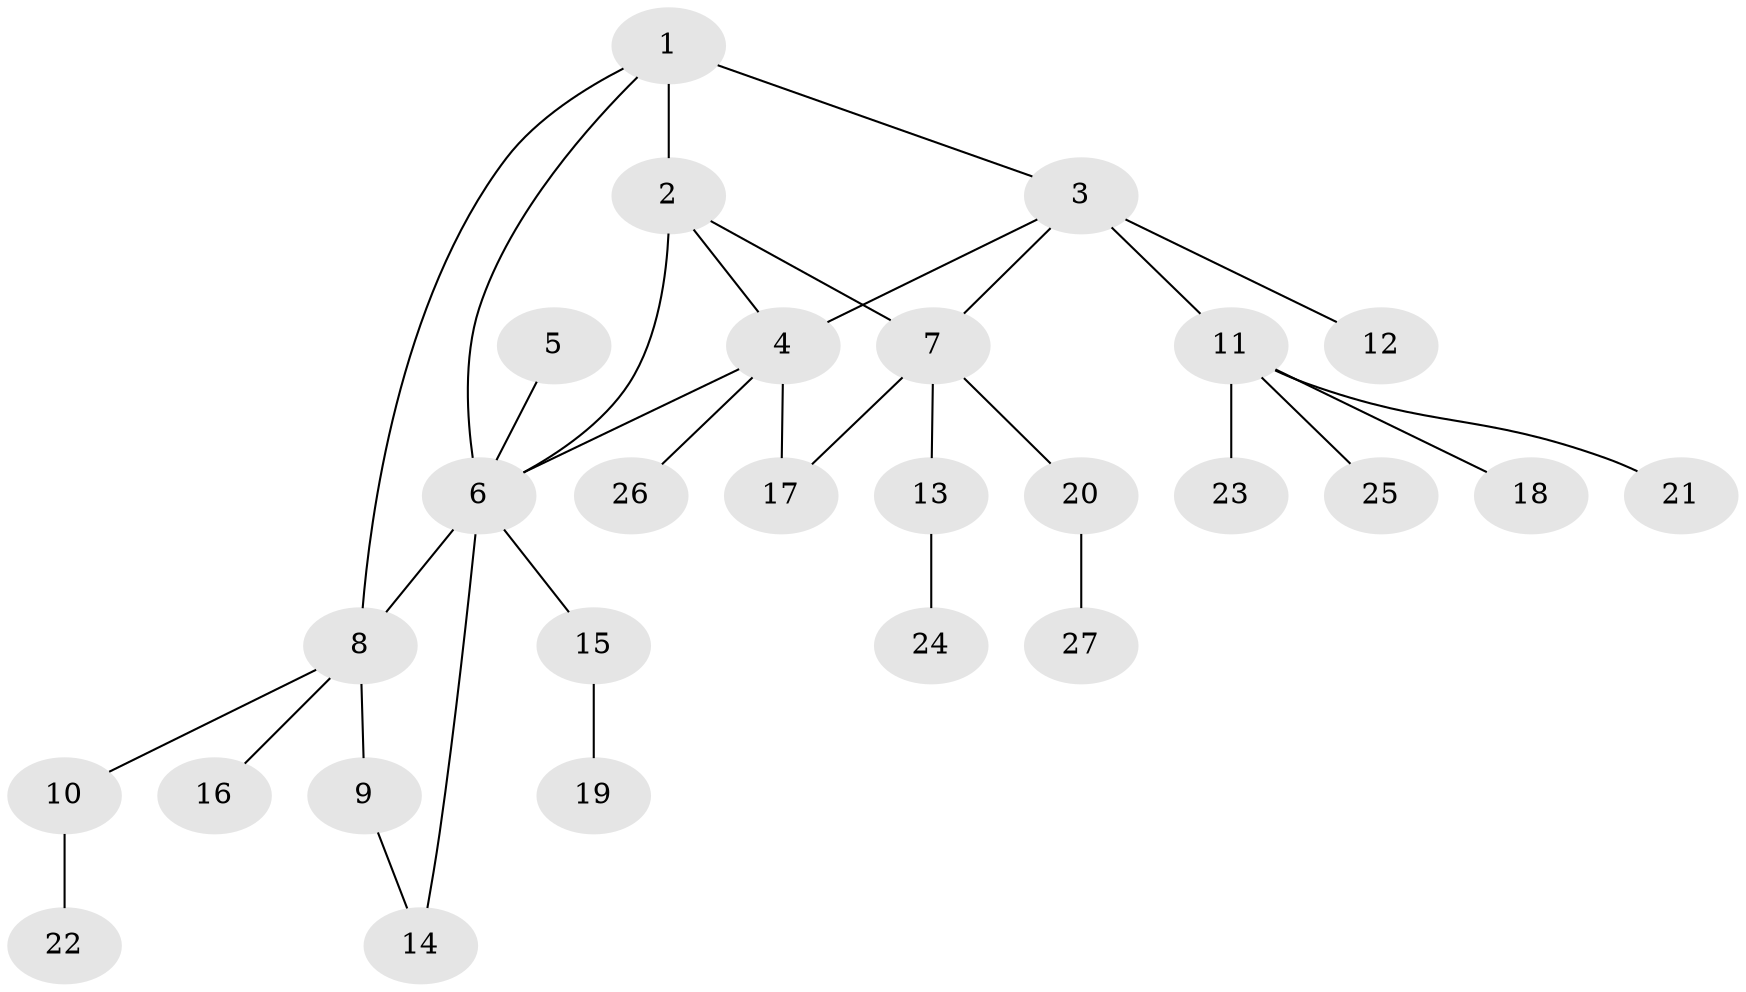 // original degree distribution, {2: 0.21568627450980393, 7: 0.0392156862745098, 6: 0.0784313725490196, 9: 0.0196078431372549, 5: 0.0392156862745098, 3: 0.11764705882352941, 1: 0.49019607843137253}
// Generated by graph-tools (version 1.1) at 2025/37/03/09/25 02:37:29]
// undirected, 27 vertices, 33 edges
graph export_dot {
graph [start="1"]
  node [color=gray90,style=filled];
  1;
  2;
  3;
  4;
  5;
  6;
  7;
  8;
  9;
  10;
  11;
  12;
  13;
  14;
  15;
  16;
  17;
  18;
  19;
  20;
  21;
  22;
  23;
  24;
  25;
  26;
  27;
  1 -- 2 [weight=5.0];
  1 -- 3 [weight=1.0];
  1 -- 6 [weight=3.0];
  1 -- 8 [weight=1.0];
  2 -- 4 [weight=1.0];
  2 -- 6 [weight=1.0];
  2 -- 7 [weight=2.0];
  3 -- 4 [weight=1.0];
  3 -- 7 [weight=1.0];
  3 -- 11 [weight=1.0];
  3 -- 12 [weight=2.0];
  4 -- 6 [weight=1.0];
  4 -- 17 [weight=1.0];
  4 -- 26 [weight=1.0];
  5 -- 6 [weight=1.0];
  6 -- 8 [weight=1.0];
  6 -- 14 [weight=1.0];
  6 -- 15 [weight=1.0];
  7 -- 13 [weight=1.0];
  7 -- 17 [weight=1.0];
  7 -- 20 [weight=1.0];
  8 -- 9 [weight=1.0];
  8 -- 10 [weight=1.0];
  8 -- 16 [weight=1.0];
  9 -- 14 [weight=1.0];
  10 -- 22 [weight=1.0];
  11 -- 18 [weight=1.0];
  11 -- 21 [weight=1.0];
  11 -- 23 [weight=1.0];
  11 -- 25 [weight=1.0];
  13 -- 24 [weight=1.0];
  15 -- 19 [weight=1.0];
  20 -- 27 [weight=1.0];
}
